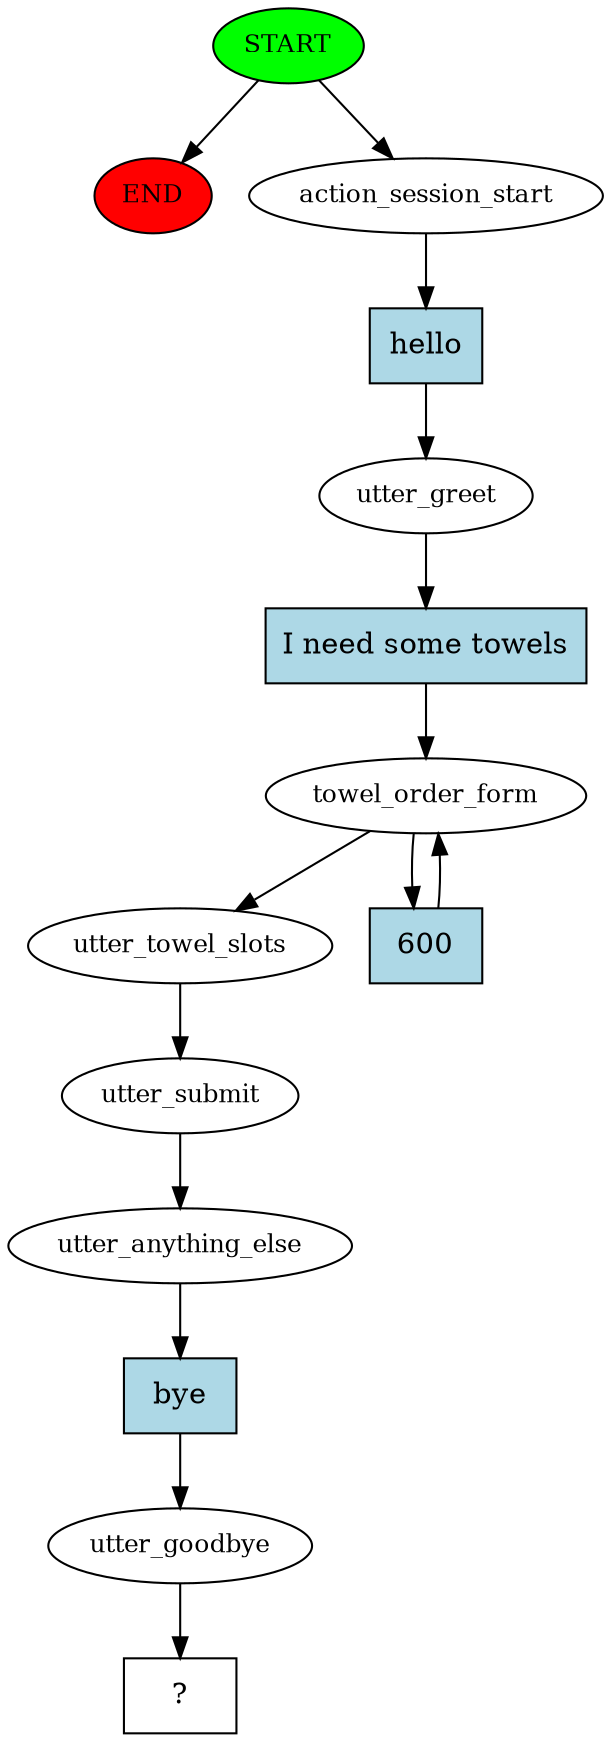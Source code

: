 digraph  {
0 [class="start active", fillcolor=green, fontsize=12, label=START, style=filled];
"-1" [class=end, fillcolor=red, fontsize=12, label=END, style=filled];
1 [class=active, fontsize=12, label=action_session_start];
2 [class=active, fontsize=12, label=utter_greet];
3 [class=active, fontsize=12, label=towel_order_form];
7 [class=active, fontsize=12, label=utter_towel_slots];
8 [class=active, fontsize=12, label=utter_submit];
9 [class=active, fontsize=12, label=utter_anything_else];
10 [class=active, fontsize=12, label=utter_goodbye];
11 [class="intent dashed active", label="  ?  ", shape=rect];
12 [class="intent active", fillcolor=lightblue, label=hello, shape=rect, style=filled];
13 [class="intent active", fillcolor=lightblue, label="I need some towels", shape=rect, style=filled];
14 [class="intent active", fillcolor=lightblue, label=600, shape=rect, style=filled];
15 [class="intent active", fillcolor=lightblue, label=bye, shape=rect, style=filled];
0 -> "-1"  [class="", key=NONE, label=""];
0 -> 1  [class=active, key=NONE, label=""];
1 -> 12  [class=active, key=0];
2 -> 13  [class=active, key=0];
3 -> 7  [class=active, key=NONE, label=""];
3 -> 14  [class=active, key=0];
7 -> 8  [class=active, key=NONE, label=""];
8 -> 9  [class=active, key=NONE, label=""];
9 -> 15  [class=active, key=0];
10 -> 11  [class=active, key=NONE, label=""];
12 -> 2  [class=active, key=0];
13 -> 3  [class=active, key=0];
14 -> 3  [class=active, key=0];
15 -> 10  [class=active, key=0];
}
